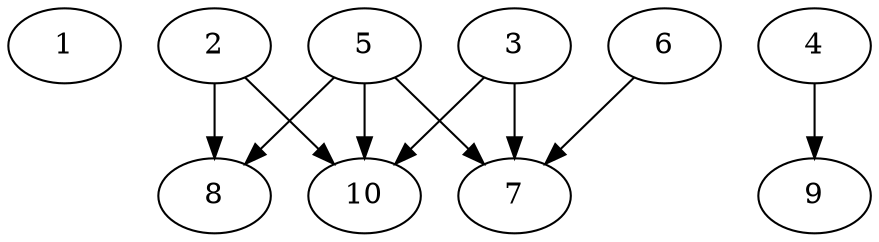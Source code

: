 // DAG automatically generated by daggen at Thu Oct  3 13:58:05 2019
// ./daggen --dot -n 10 --ccr 0.3 --fat 0.7 --regular 0.7 --density 0.7 --mindata 5242880 --maxdata 52428800 
digraph G {
  1 [size="157153280", alpha="0.09", expect_size="47145984"] 
  2 [size="100939093", alpha="0.08", expect_size="30281728"] 
  2 -> 8 [size ="30281728"]
  2 -> 10 [size ="30281728"]
  3 [size="105359360", alpha="0.14", expect_size="31607808"] 
  3 -> 7 [size ="31607808"]
  3 -> 10 [size ="31607808"]
  4 [size="70502400", alpha="0.17", expect_size="21150720"] 
  4 -> 9 [size ="21150720"]
  5 [size="134608213", alpha="0.14", expect_size="40382464"] 
  5 -> 7 [size ="40382464"]
  5 -> 8 [size ="40382464"]
  5 -> 10 [size ="40382464"]
  6 [size="67942400", alpha="0.19", expect_size="20382720"] 
  6 -> 7 [size ="20382720"]
  7 [size="113855147", alpha="0.06", expect_size="34156544"] 
  8 [size="52125013", alpha="0.09", expect_size="15637504"] 
  9 [size="146739200", alpha="0.20", expect_size="44021760"] 
  10 [size="39109973", alpha="0.19", expect_size="11732992"] 
}
